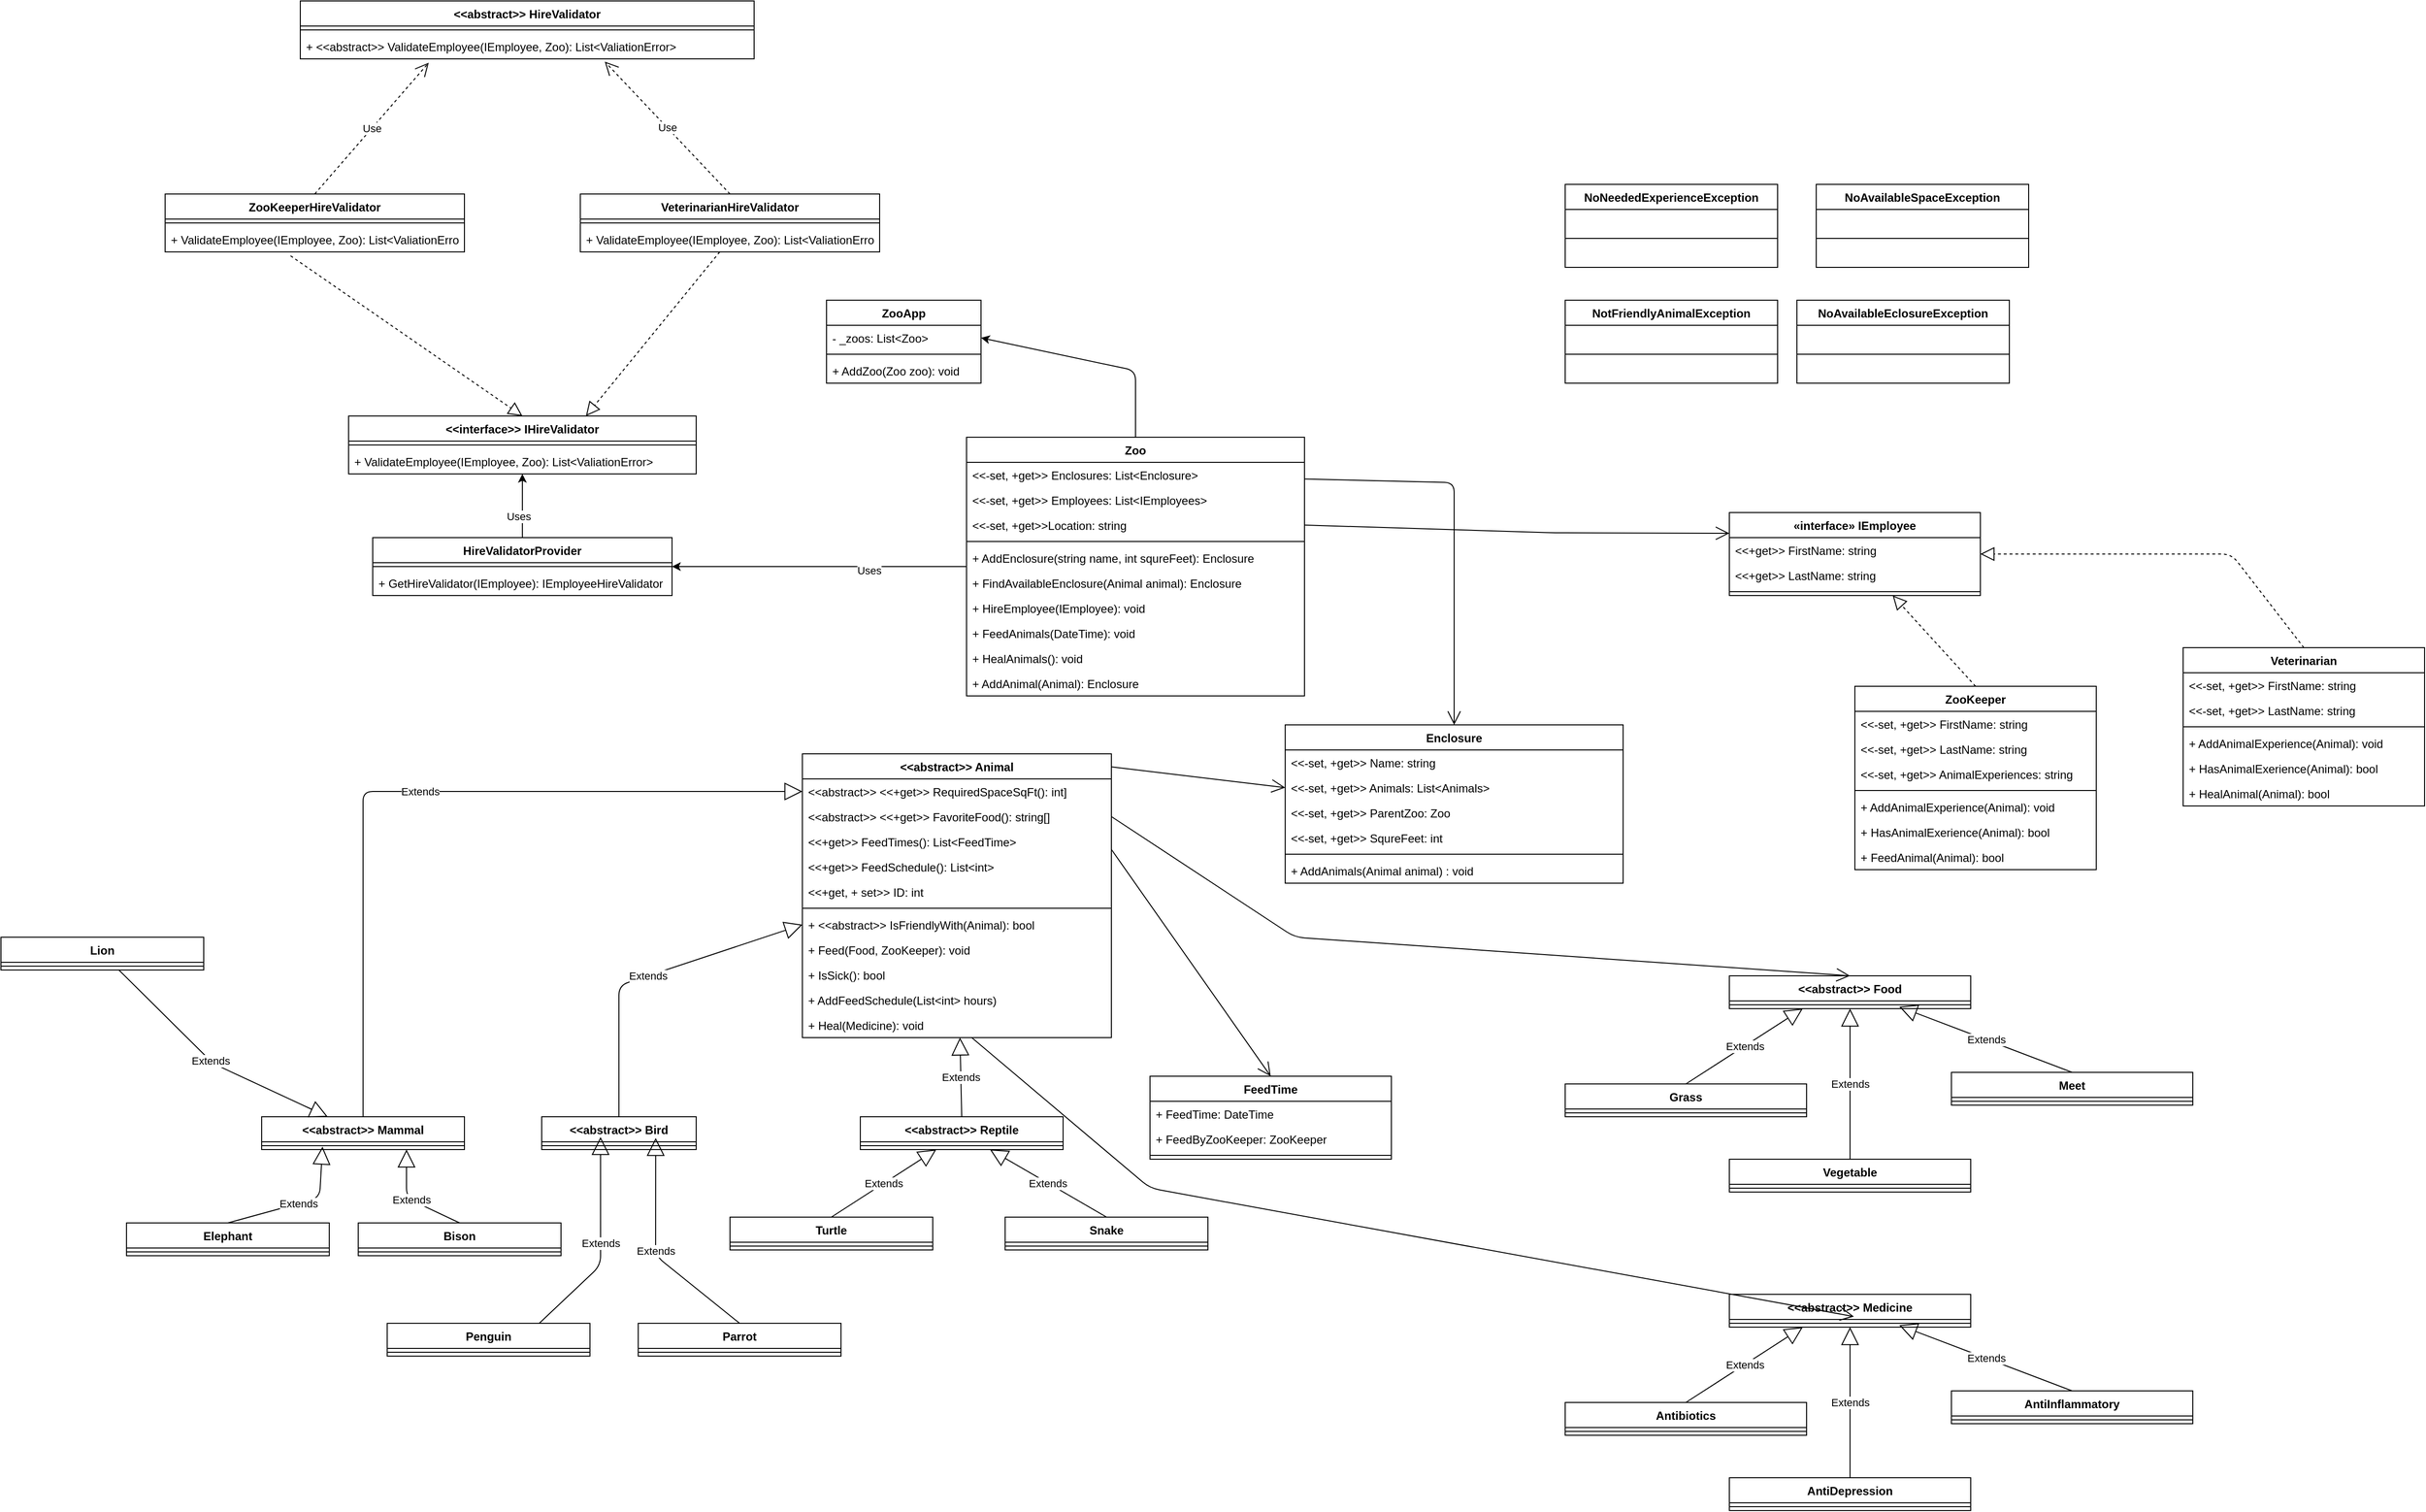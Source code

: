 <mxfile version="20.2.6" type="device"><diagram id="2iks5ba9nHYWB-dds5Bb" name="Page-1"><mxGraphModel dx="1952" dy="1714" grid="1" gridSize="10" guides="1" tooltips="1" connect="1" arrows="1" fold="1" page="1" pageScale="1" pageWidth="850" pageHeight="1100" math="0" shadow="0"><root><mxCell id="0"/><mxCell id="1" parent="0"/><mxCell id="KuXRLgFttOdv6xOlEkm7-28" style="edgeStyle=orthogonalEdgeStyle;rounded=0;orthogonalLoop=1;jettySize=auto;html=1;" parent="1" source="LWB3FQmhy0f-1E5tpVHv-1" target="Kl3lhlv03-v8a5bvzwpP-1" edge="1"><mxGeometry relative="1" as="geometry"/></mxCell><mxCell id="Kl3lhlv03-v8a5bvzwpP-5" value="Uses" style="edgeLabel;html=1;align=center;verticalAlign=middle;resizable=0;points=[];" parent="KuXRLgFttOdv6xOlEkm7-28" vertex="1" connectable="0"><mxGeometry x="-0.335" y="4" relative="1" as="geometry"><mxPoint as="offset"/></mxGeometry></mxCell><mxCell id="LWB3FQmhy0f-1E5tpVHv-1" value="Zoo" style="swimlane;fontStyle=1;align=center;verticalAlign=top;childLayout=stackLayout;horizontal=1;startSize=26;horizontalStack=0;resizeParent=1;resizeParentMax=0;resizeLast=0;collapsible=1;marginBottom=0;" parent="1" vertex="1"><mxGeometry x="570" y="252" width="350" height="268" as="geometry"/></mxCell><mxCell id="LWB3FQmhy0f-1E5tpVHv-2" value="&lt;&lt;-set, +get&gt;&gt; Enclosures: List&lt;Enclosure&gt;" style="text;strokeColor=none;fillColor=none;align=left;verticalAlign=top;spacingLeft=4;spacingRight=4;overflow=hidden;rotatable=0;points=[[0,0.5],[1,0.5]];portConstraint=eastwest;" parent="LWB3FQmhy0f-1E5tpVHv-1" vertex="1"><mxGeometry y="26" width="350" height="26" as="geometry"/></mxCell><mxCell id="5lg895d2sWfJ2j3XGG5V-32" value="&lt;&lt;-set, +get&gt;&gt; Employees: List&lt;IEmployees&gt;" style="text;strokeColor=none;fillColor=none;align=left;verticalAlign=top;spacingLeft=4;spacingRight=4;overflow=hidden;rotatable=0;points=[[0,0.5],[1,0.5]];portConstraint=eastwest;" parent="LWB3FQmhy0f-1E5tpVHv-1" vertex="1"><mxGeometry y="52" width="350" height="26" as="geometry"/></mxCell><mxCell id="5lg895d2sWfJ2j3XGG5V-12" value="&lt;&lt;-set, +get&gt;&gt;Location: string" style="text;strokeColor=none;fillColor=none;align=left;verticalAlign=top;spacingLeft=4;spacingRight=4;overflow=hidden;rotatable=0;points=[[0,0.5],[1,0.5]];portConstraint=eastwest;" parent="LWB3FQmhy0f-1E5tpVHv-1" vertex="1"><mxGeometry y="78" width="350" height="26" as="geometry"/></mxCell><mxCell id="LWB3FQmhy0f-1E5tpVHv-3" value="" style="line;strokeWidth=1;fillColor=none;align=left;verticalAlign=middle;spacingTop=-1;spacingLeft=3;spacingRight=3;rotatable=0;labelPosition=right;points=[];portConstraint=eastwest;" parent="LWB3FQmhy0f-1E5tpVHv-1" vertex="1"><mxGeometry y="104" width="350" height="8" as="geometry"/></mxCell><mxCell id="5lg895d2sWfJ2j3XGG5V-33" value="+ AddEnclosure(string name, int squreFeet): Enclosure" style="text;strokeColor=none;fillColor=none;align=left;verticalAlign=top;spacingLeft=4;spacingRight=4;overflow=hidden;rotatable=0;points=[[0,0.5],[1,0.5]];portConstraint=eastwest;" parent="LWB3FQmhy0f-1E5tpVHv-1" vertex="1"><mxGeometry y="112" width="350" height="26" as="geometry"/></mxCell><mxCell id="jl_lPzITlCrjGEIheyMD-15" value="+ FindAvailableEnclosure(Animal animal): Enclosure" style="text;strokeColor=none;fillColor=none;align=left;verticalAlign=top;spacingLeft=4;spacingRight=4;overflow=hidden;rotatable=0;points=[[0,0.5],[1,0.5]];portConstraint=eastwest;" parent="LWB3FQmhy0f-1E5tpVHv-1" vertex="1"><mxGeometry y="138" width="350" height="26" as="geometry"/></mxCell><mxCell id="5lg895d2sWfJ2j3XGG5V-13" value="+ HireEmployee(IEmployee): void" style="text;strokeColor=none;fillColor=none;align=left;verticalAlign=top;spacingLeft=4;spacingRight=4;overflow=hidden;rotatable=0;points=[[0,0.5],[1,0.5]];portConstraint=eastwest;" parent="LWB3FQmhy0f-1E5tpVHv-1" vertex="1"><mxGeometry y="164" width="350" height="26" as="geometry"/></mxCell><mxCell id="Kl3lhlv03-v8a5bvzwpP-35" value="+ FeedAnimals(DateTime): void" style="text;strokeColor=none;fillColor=none;align=left;verticalAlign=top;spacingLeft=4;spacingRight=4;overflow=hidden;rotatable=0;points=[[0,0.5],[1,0.5]];portConstraint=eastwest;" parent="LWB3FQmhy0f-1E5tpVHv-1" vertex="1"><mxGeometry y="190" width="350" height="26" as="geometry"/></mxCell><mxCell id="5lg895d2sWfJ2j3XGG5V-19" value="+ HealAnimals(): void" style="text;strokeColor=none;fillColor=none;align=left;verticalAlign=top;spacingLeft=4;spacingRight=4;overflow=hidden;rotatable=0;points=[[0,0.5],[1,0.5]];portConstraint=eastwest;" parent="LWB3FQmhy0f-1E5tpVHv-1" vertex="1"><mxGeometry y="216" width="350" height="26" as="geometry"/></mxCell><mxCell id="axv5saNoCyAQvxqAIwqC-1" value="+ AddAnimal(Animal): Enclosure" style="text;strokeColor=none;fillColor=none;align=left;verticalAlign=top;spacingLeft=4;spacingRight=4;overflow=hidden;rotatable=0;points=[[0,0.5],[1,0.5]];portConstraint=eastwest;" parent="LWB3FQmhy0f-1E5tpVHv-1" vertex="1"><mxGeometry y="242" width="350" height="26" as="geometry"/></mxCell><mxCell id="LWB3FQmhy0f-1E5tpVHv-5" value="ZooApp" style="swimlane;fontStyle=1;align=center;verticalAlign=top;childLayout=stackLayout;horizontal=1;startSize=26;horizontalStack=0;resizeParent=1;resizeParentMax=0;resizeLast=0;collapsible=1;marginBottom=0;" parent="1" vertex="1"><mxGeometry x="425" y="110" width="160" height="86" as="geometry"/></mxCell><mxCell id="LWB3FQmhy0f-1E5tpVHv-6" value="- _zoos: List&lt;Zoo&gt;" style="text;strokeColor=none;fillColor=none;align=left;verticalAlign=top;spacingLeft=4;spacingRight=4;overflow=hidden;rotatable=0;points=[[0,0.5],[1,0.5]];portConstraint=eastwest;" parent="LWB3FQmhy0f-1E5tpVHv-5" vertex="1"><mxGeometry y="26" width="160" height="26" as="geometry"/></mxCell><mxCell id="LWB3FQmhy0f-1E5tpVHv-7" value="" style="line;strokeWidth=1;fillColor=none;align=left;verticalAlign=middle;spacingTop=-1;spacingLeft=3;spacingRight=3;rotatable=0;labelPosition=right;points=[];portConstraint=eastwest;" parent="LWB3FQmhy0f-1E5tpVHv-5" vertex="1"><mxGeometry y="52" width="160" height="8" as="geometry"/></mxCell><mxCell id="LWB3FQmhy0f-1E5tpVHv-8" value="+ AddZoo(Zoo zoo): void" style="text;strokeColor=none;fillColor=none;align=left;verticalAlign=top;spacingLeft=4;spacingRight=4;overflow=hidden;rotatable=0;points=[[0,0.5],[1,0.5]];portConstraint=eastwest;" parent="LWB3FQmhy0f-1E5tpVHv-5" vertex="1"><mxGeometry y="60" width="160" height="26" as="geometry"/></mxCell><mxCell id="LWB3FQmhy0f-1E5tpVHv-12" value="&lt;&lt;abstract&gt;&gt; Animal" style="swimlane;fontStyle=1;align=center;verticalAlign=top;childLayout=stackLayout;horizontal=1;startSize=26;horizontalStack=0;resizeParent=1;resizeParentMax=0;resizeLast=0;collapsible=1;marginBottom=0;" parent="1" vertex="1"><mxGeometry x="400" y="580" width="320" height="294" as="geometry"/></mxCell><mxCell id="LWB3FQmhy0f-1E5tpVHv-13" value="&lt;&lt;abstract&gt;&gt; &lt;&lt;+get&gt;&gt; RequiredSpaceSqFt(): int]" style="text;strokeColor=none;fillColor=none;align=left;verticalAlign=top;spacingLeft=4;spacingRight=4;overflow=hidden;rotatable=0;points=[[0,0.5],[1,0.5]];portConstraint=eastwest;" parent="LWB3FQmhy0f-1E5tpVHv-12" vertex="1"><mxGeometry y="26" width="320" height="26" as="geometry"/></mxCell><mxCell id="LWB3FQmhy0f-1E5tpVHv-40" value="&lt;&lt;abstract&gt;&gt; &lt;&lt;+get&gt;&gt; FavoriteFood(): string[]" style="text;strokeColor=none;fillColor=none;align=left;verticalAlign=top;spacingLeft=4;spacingRight=4;overflow=hidden;rotatable=0;points=[[0,0.5],[1,0.5]];portConstraint=eastwest;" parent="LWB3FQmhy0f-1E5tpVHv-12" vertex="1"><mxGeometry y="52" width="320" height="26" as="geometry"/></mxCell><mxCell id="5lg895d2sWfJ2j3XGG5V-21" value="&lt;&lt;+get&gt;&gt; FeedTimes(): List&lt;FeedTime&gt;" style="text;strokeColor=none;fillColor=none;align=left;verticalAlign=top;spacingLeft=4;spacingRight=4;overflow=hidden;rotatable=0;points=[[0,0.5],[1,0.5]];portConstraint=eastwest;" parent="LWB3FQmhy0f-1E5tpVHv-12" vertex="1"><mxGeometry y="78" width="320" height="26" as="geometry"/></mxCell><mxCell id="5lg895d2sWfJ2j3XGG5V-27" value="&lt;&lt;+get&gt;&gt; FeedSchedule(): List&lt;int&gt;" style="text;strokeColor=none;fillColor=none;align=left;verticalAlign=top;spacingLeft=4;spacingRight=4;overflow=hidden;rotatable=0;points=[[0,0.5],[1,0.5]];portConstraint=eastwest;" parent="LWB3FQmhy0f-1E5tpVHv-12" vertex="1"><mxGeometry y="104" width="320" height="26" as="geometry"/></mxCell><mxCell id="Kl3lhlv03-v8a5bvzwpP-34" value="&lt;&lt;+get, + set&gt;&gt; ID: int" style="text;strokeColor=none;fillColor=none;align=left;verticalAlign=top;spacingLeft=4;spacingRight=4;overflow=hidden;rotatable=0;points=[[0,0.5],[1,0.5]];portConstraint=eastwest;" parent="LWB3FQmhy0f-1E5tpVHv-12" vertex="1"><mxGeometry y="130" width="320" height="26" as="geometry"/></mxCell><mxCell id="LWB3FQmhy0f-1E5tpVHv-14" value="" style="line;strokeWidth=1;fillColor=none;align=left;verticalAlign=middle;spacingTop=-1;spacingLeft=3;spacingRight=3;rotatable=0;labelPosition=right;points=[];portConstraint=eastwest;" parent="LWB3FQmhy0f-1E5tpVHv-12" vertex="1"><mxGeometry y="156" width="320" height="8" as="geometry"/></mxCell><mxCell id="LWB3FQmhy0f-1E5tpVHv-25" value="+ &lt;&lt;abstract&gt;&gt; IsFriendlyWith(Animal): bool" style="text;strokeColor=none;fillColor=none;align=left;verticalAlign=top;spacingLeft=4;spacingRight=4;overflow=hidden;rotatable=0;points=[[0,0.5],[1,0.5]];portConstraint=eastwest;" parent="LWB3FQmhy0f-1E5tpVHv-12" vertex="1"><mxGeometry y="164" width="320" height="26" as="geometry"/></mxCell><mxCell id="LWB3FQmhy0f-1E5tpVHv-15" value="+ Feed(Food, ZooKeeper): void" style="text;strokeColor=none;fillColor=none;align=left;verticalAlign=top;spacingLeft=4;spacingRight=4;overflow=hidden;rotatable=0;points=[[0,0.5],[1,0.5]];portConstraint=eastwest;" parent="LWB3FQmhy0f-1E5tpVHv-12" vertex="1"><mxGeometry y="190" width="320" height="26" as="geometry"/></mxCell><mxCell id="Kl3lhlv03-v8a5bvzwpP-45" value="+ IsSick(): bool" style="text;strokeColor=none;fillColor=none;align=left;verticalAlign=top;spacingLeft=4;spacingRight=4;overflow=hidden;rotatable=0;points=[[0,0.5],[1,0.5]];portConstraint=eastwest;" parent="LWB3FQmhy0f-1E5tpVHv-12" vertex="1"><mxGeometry y="216" width="320" height="26" as="geometry"/></mxCell><mxCell id="5lg895d2sWfJ2j3XGG5V-28" value="+ AddFeedSchedule(List&lt;int&gt; hours)" style="text;strokeColor=none;fillColor=none;align=left;verticalAlign=top;spacingLeft=4;spacingRight=4;overflow=hidden;rotatable=0;points=[[0,0.5],[1,0.5]];portConstraint=eastwest;" parent="LWB3FQmhy0f-1E5tpVHv-12" vertex="1"><mxGeometry y="242" width="320" height="26" as="geometry"/></mxCell><mxCell id="Kl3lhlv03-v8a5bvzwpP-21" value="+ Heal(Medicine): void" style="text;strokeColor=none;fillColor=none;align=left;verticalAlign=top;spacingLeft=4;spacingRight=4;overflow=hidden;rotatable=0;points=[[0,0.5],[1,0.5]];portConstraint=eastwest;" parent="LWB3FQmhy0f-1E5tpVHv-12" vertex="1"><mxGeometry y="268" width="320" height="26" as="geometry"/></mxCell><mxCell id="LWB3FQmhy0f-1E5tpVHv-16" value="&lt;&lt;abstract&gt;&gt; Bird" style="swimlane;fontStyle=1;align=center;verticalAlign=top;childLayout=stackLayout;horizontal=1;startSize=26;horizontalStack=0;resizeParent=1;resizeParentMax=0;resizeLast=0;collapsible=1;marginBottom=0;" parent="1" vertex="1"><mxGeometry x="130" y="956" width="160" height="34" as="geometry"/></mxCell><mxCell id="LWB3FQmhy0f-1E5tpVHv-18" value="" style="line;strokeWidth=1;fillColor=none;align=left;verticalAlign=middle;spacingTop=-1;spacingLeft=3;spacingRight=3;rotatable=0;labelPosition=right;points=[];portConstraint=eastwest;" parent="LWB3FQmhy0f-1E5tpVHv-16" vertex="1"><mxGeometry y="26" width="160" height="8" as="geometry"/></mxCell><mxCell id="LWB3FQmhy0f-1E5tpVHv-20" value="Extends" style="endArrow=block;endSize=16;endFill=0;html=1;entryX=0;entryY=0.5;entryDx=0;entryDy=0;exitX=0.5;exitY=0;exitDx=0;exitDy=0;" parent="1" source="LWB3FQmhy0f-1E5tpVHv-16" target="LWB3FQmhy0f-1E5tpVHv-25" edge="1"><mxGeometry width="160" relative="1" as="geometry"><mxPoint x="80" y="629" as="sourcePoint"/><mxPoint x="190" y="530" as="targetPoint"/><Array as="points"><mxPoint x="210" y="820"/></Array></mxGeometry></mxCell><mxCell id="LWB3FQmhy0f-1E5tpVHv-21" value="&lt;&lt;abstract&gt;&gt; Reptile" style="swimlane;fontStyle=1;align=center;verticalAlign=top;childLayout=stackLayout;horizontal=1;startSize=26;horizontalStack=0;resizeParent=1;resizeParentMax=0;resizeLast=0;collapsible=1;marginBottom=0;" parent="1" vertex="1"><mxGeometry x="460" y="956" width="210" height="34" as="geometry"/></mxCell><mxCell id="LWB3FQmhy0f-1E5tpVHv-23" value="" style="line;strokeWidth=1;fillColor=none;align=left;verticalAlign=middle;spacingTop=-1;spacingLeft=3;spacingRight=3;rotatable=0;labelPosition=right;points=[];portConstraint=eastwest;" parent="LWB3FQmhy0f-1E5tpVHv-21" vertex="1"><mxGeometry y="26" width="210" height="8" as="geometry"/></mxCell><mxCell id="LWB3FQmhy0f-1E5tpVHv-26" value="Extends" style="endArrow=block;endSize=16;endFill=0;html=1;exitX=0.5;exitY=0;exitDx=0;exitDy=0;" parent="1" source="LWB3FQmhy0f-1E5tpVHv-21" target="LWB3FQmhy0f-1E5tpVHv-12" edge="1"><mxGeometry width="160" relative="1" as="geometry"><mxPoint x="90" y="639" as="sourcePoint"/><mxPoint x="200" y="439" as="targetPoint"/><Array as="points"/></mxGeometry></mxCell><mxCell id="LWB3FQmhy0f-1E5tpVHv-27" value="&lt;&lt;abstract&gt;&gt; Mammal" style="swimlane;fontStyle=1;align=center;verticalAlign=top;childLayout=stackLayout;horizontal=1;startSize=26;horizontalStack=0;resizeParent=1;resizeParentMax=0;resizeLast=0;collapsible=1;marginBottom=0;" parent="1" vertex="1"><mxGeometry x="-160" y="956" width="210" height="34" as="geometry"/></mxCell><mxCell id="LWB3FQmhy0f-1E5tpVHv-29" value="" style="line;strokeWidth=1;fillColor=none;align=left;verticalAlign=middle;spacingTop=-1;spacingLeft=3;spacingRight=3;rotatable=0;labelPosition=right;points=[];portConstraint=eastwest;" parent="LWB3FQmhy0f-1E5tpVHv-27" vertex="1"><mxGeometry y="26" width="210" height="8" as="geometry"/></mxCell><mxCell id="LWB3FQmhy0f-1E5tpVHv-34" value="&lt;&lt;abstract&gt;&gt; Food" style="swimlane;fontStyle=1;align=center;verticalAlign=top;childLayout=stackLayout;horizontal=1;startSize=26;horizontalStack=0;resizeParent=1;resizeParentMax=0;resizeLast=0;collapsible=1;marginBottom=0;" parent="1" vertex="1"><mxGeometry x="1360" y="810" width="250" height="34" as="geometry"/></mxCell><mxCell id="LWB3FQmhy0f-1E5tpVHv-36" value="" style="line;strokeWidth=1;fillColor=none;align=left;verticalAlign=middle;spacingTop=-1;spacingLeft=3;spacingRight=3;rotatable=0;labelPosition=right;points=[];portConstraint=eastwest;" parent="LWB3FQmhy0f-1E5tpVHv-34" vertex="1"><mxGeometry y="26" width="250" height="8" as="geometry"/></mxCell><mxCell id="jl_lPzITlCrjGEIheyMD-1" value="Enclosure" style="swimlane;fontStyle=1;align=center;verticalAlign=top;childLayout=stackLayout;horizontal=1;startSize=26;horizontalStack=0;resizeParent=1;resizeParentMax=0;resizeLast=0;collapsible=1;marginBottom=0;" parent="1" vertex="1"><mxGeometry x="900" y="550" width="350" height="164" as="geometry"/></mxCell><mxCell id="Kl3lhlv03-v8a5bvzwpP-44" value="&lt;&lt;-set, +get&gt;&gt; Name: string" style="text;strokeColor=none;fillColor=none;align=left;verticalAlign=top;spacingLeft=4;spacingRight=4;overflow=hidden;rotatable=0;points=[[0,0.5],[1,0.5]];portConstraint=eastwest;" parent="jl_lPzITlCrjGEIheyMD-1" vertex="1"><mxGeometry y="26" width="350" height="26" as="geometry"/></mxCell><mxCell id="jl_lPzITlCrjGEIheyMD-2" value="&lt;&lt;-set, +get&gt;&gt; Animals: List&lt;Animals&gt;" style="text;strokeColor=none;fillColor=none;align=left;verticalAlign=top;spacingLeft=4;spacingRight=4;overflow=hidden;rotatable=0;points=[[0,0.5],[1,0.5]];portConstraint=eastwest;" parent="jl_lPzITlCrjGEIheyMD-1" vertex="1"><mxGeometry y="52" width="350" height="26" as="geometry"/></mxCell><mxCell id="jl_lPzITlCrjGEIheyMD-20" value="&lt;&lt;-set, +get&gt;&gt; ParentZoo: Zoo" style="text;strokeColor=none;fillColor=none;align=left;verticalAlign=top;spacingLeft=4;spacingRight=4;overflow=hidden;rotatable=0;points=[[0,0.5],[1,0.5]];portConstraint=eastwest;" parent="jl_lPzITlCrjGEIheyMD-1" vertex="1"><mxGeometry y="78" width="350" height="26" as="geometry"/></mxCell><mxCell id="KuXRLgFttOdv6xOlEkm7-29" value="&lt;&lt;-set, +get&gt;&gt; SqureFeet: int" style="text;strokeColor=none;fillColor=none;align=left;verticalAlign=top;spacingLeft=4;spacingRight=4;overflow=hidden;rotatable=0;points=[[0,0.5],[1,0.5]];portConstraint=eastwest;" parent="jl_lPzITlCrjGEIheyMD-1" vertex="1"><mxGeometry y="104" width="350" height="26" as="geometry"/></mxCell><mxCell id="jl_lPzITlCrjGEIheyMD-3" value="" style="line;strokeWidth=1;fillColor=none;align=left;verticalAlign=middle;spacingTop=-1;spacingLeft=3;spacingRight=3;rotatable=0;labelPosition=right;points=[];portConstraint=eastwest;" parent="jl_lPzITlCrjGEIheyMD-1" vertex="1"><mxGeometry y="130" width="350" height="8" as="geometry"/></mxCell><mxCell id="jl_lPzITlCrjGEIheyMD-4" value="+ AddAnimals(Animal animal) : void" style="text;strokeColor=none;fillColor=none;align=left;verticalAlign=top;spacingLeft=4;spacingRight=4;overflow=hidden;rotatable=0;points=[[0,0.5],[1,0.5]];portConstraint=eastwest;" parent="jl_lPzITlCrjGEIheyMD-1" vertex="1"><mxGeometry y="138" width="350" height="26" as="geometry"/></mxCell><mxCell id="jl_lPzITlCrjGEIheyMD-6" value="NotFriendlyAnimalException" style="swimlane;fontStyle=1;align=center;verticalAlign=top;childLayout=stackLayout;horizontal=1;startSize=26;horizontalStack=0;resizeParent=1;resizeParentMax=0;resizeLast=0;collapsible=1;marginBottom=0;" parent="1" vertex="1"><mxGeometry x="1190" y="110" width="220" height="86" as="geometry"/></mxCell><mxCell id="jl_lPzITlCrjGEIheyMD-7" value=" " style="text;strokeColor=none;fillColor=none;align=left;verticalAlign=top;spacingLeft=4;spacingRight=4;overflow=hidden;rotatable=0;points=[[0,0.5],[1,0.5]];portConstraint=eastwest;" parent="jl_lPzITlCrjGEIheyMD-6" vertex="1"><mxGeometry y="26" width="220" height="26" as="geometry"/></mxCell><mxCell id="jl_lPzITlCrjGEIheyMD-8" value="" style="line;strokeWidth=1;fillColor=none;align=left;verticalAlign=middle;spacingTop=-1;spacingLeft=3;spacingRight=3;rotatable=0;labelPosition=right;points=[];portConstraint=eastwest;" parent="jl_lPzITlCrjGEIheyMD-6" vertex="1"><mxGeometry y="52" width="220" height="8" as="geometry"/></mxCell><mxCell id="jl_lPzITlCrjGEIheyMD-9" value=" " style="text;strokeColor=none;fillColor=none;align=left;verticalAlign=top;spacingLeft=4;spacingRight=4;overflow=hidden;rotatable=0;points=[[0,0.5],[1,0.5]];portConstraint=eastwest;" parent="jl_lPzITlCrjGEIheyMD-6" vertex="1"><mxGeometry y="60" width="220" height="26" as="geometry"/></mxCell><mxCell id="jl_lPzITlCrjGEIheyMD-21" value="" style="endArrow=open;endFill=1;endSize=12;html=1;entryX=0.5;entryY=0;entryDx=0;entryDy=0;" parent="1" source="LWB3FQmhy0f-1E5tpVHv-2" target="jl_lPzITlCrjGEIheyMD-1" edge="1"><mxGeometry width="160" relative="1" as="geometry"><mxPoint x="930" y="259" as="sourcePoint"/><mxPoint x="1090" y="250" as="targetPoint"/><Array as="points"><mxPoint x="1075" y="299"/></Array></mxGeometry></mxCell><mxCell id="jl_lPzITlCrjGEIheyMD-29" value="NoAvailableEclosureException" style="swimlane;fontStyle=1;align=center;verticalAlign=top;childLayout=stackLayout;horizontal=1;startSize=26;horizontalStack=0;resizeParent=1;resizeParentMax=0;resizeLast=0;collapsible=1;marginBottom=0;" parent="1" vertex="1"><mxGeometry x="1430" y="110" width="220" height="86" as="geometry"/></mxCell><mxCell id="jl_lPzITlCrjGEIheyMD-30" value=" " style="text;strokeColor=none;fillColor=none;align=left;verticalAlign=top;spacingLeft=4;spacingRight=4;overflow=hidden;rotatable=0;points=[[0,0.5],[1,0.5]];portConstraint=eastwest;" parent="jl_lPzITlCrjGEIheyMD-29" vertex="1"><mxGeometry y="26" width="220" height="26" as="geometry"/></mxCell><mxCell id="jl_lPzITlCrjGEIheyMD-31" value="" style="line;strokeWidth=1;fillColor=none;align=left;verticalAlign=middle;spacingTop=-1;spacingLeft=3;spacingRight=3;rotatable=0;labelPosition=right;points=[];portConstraint=eastwest;" parent="jl_lPzITlCrjGEIheyMD-29" vertex="1"><mxGeometry y="52" width="220" height="8" as="geometry"/></mxCell><mxCell id="jl_lPzITlCrjGEIheyMD-32" value=" " style="text;strokeColor=none;fillColor=none;align=left;verticalAlign=top;spacingLeft=4;spacingRight=4;overflow=hidden;rotatable=0;points=[[0,0.5],[1,0.5]];portConstraint=eastwest;" parent="jl_lPzITlCrjGEIheyMD-29" vertex="1"><mxGeometry y="60" width="220" height="26" as="geometry"/></mxCell><mxCell id="jl_lPzITlCrjGEIheyMD-33" value="NoAvailableSpaceException" style="swimlane;fontStyle=1;align=center;verticalAlign=top;childLayout=stackLayout;horizontal=1;startSize=26;horizontalStack=0;resizeParent=1;resizeParentMax=0;resizeLast=0;collapsible=1;marginBottom=0;" parent="1" vertex="1"><mxGeometry x="1450" y="-10" width="220" height="86" as="geometry"/></mxCell><mxCell id="jl_lPzITlCrjGEIheyMD-34" value=" " style="text;strokeColor=none;fillColor=none;align=left;verticalAlign=top;spacingLeft=4;spacingRight=4;overflow=hidden;rotatable=0;points=[[0,0.5],[1,0.5]];portConstraint=eastwest;" parent="jl_lPzITlCrjGEIheyMD-33" vertex="1"><mxGeometry y="26" width="220" height="26" as="geometry"/></mxCell><mxCell id="jl_lPzITlCrjGEIheyMD-35" value="" style="line;strokeWidth=1;fillColor=none;align=left;verticalAlign=middle;spacingTop=-1;spacingLeft=3;spacingRight=3;rotatable=0;labelPosition=right;points=[];portConstraint=eastwest;" parent="jl_lPzITlCrjGEIheyMD-33" vertex="1"><mxGeometry y="52" width="220" height="8" as="geometry"/></mxCell><mxCell id="jl_lPzITlCrjGEIheyMD-36" value=" " style="text;strokeColor=none;fillColor=none;align=left;verticalAlign=top;spacingLeft=4;spacingRight=4;overflow=hidden;rotatable=0;points=[[0,0.5],[1,0.5]];portConstraint=eastwest;" parent="jl_lPzITlCrjGEIheyMD-33" vertex="1"><mxGeometry y="60" width="220" height="26" as="geometry"/></mxCell><mxCell id="5lg895d2sWfJ2j3XGG5V-2" value="ZooKeeper" style="swimlane;fontStyle=1;align=center;verticalAlign=top;childLayout=stackLayout;horizontal=1;startSize=26;horizontalStack=0;resizeParent=1;resizeParentMax=0;resizeLast=0;collapsible=1;marginBottom=0;" parent="1" vertex="1"><mxGeometry x="1490" y="510" width="250" height="190" as="geometry"/></mxCell><mxCell id="5lg895d2sWfJ2j3XGG5V-3" value="&lt;&lt;-set, +get&gt;&gt; FirstName: string" style="text;strokeColor=none;fillColor=none;align=left;verticalAlign=top;spacingLeft=4;spacingRight=4;overflow=hidden;rotatable=0;points=[[0,0.5],[1,0.5]];portConstraint=eastwest;" parent="5lg895d2sWfJ2j3XGG5V-2" vertex="1"><mxGeometry y="26" width="250" height="26" as="geometry"/></mxCell><mxCell id="5lg895d2sWfJ2j3XGG5V-8" value="&lt;&lt;-set, +get&gt;&gt; LastName: string" style="text;strokeColor=none;fillColor=none;align=left;verticalAlign=top;spacingLeft=4;spacingRight=4;overflow=hidden;rotatable=0;points=[[0,0.5],[1,0.5]];portConstraint=eastwest;" parent="5lg895d2sWfJ2j3XGG5V-2" vertex="1"><mxGeometry y="52" width="250" height="26" as="geometry"/></mxCell><mxCell id="5lg895d2sWfJ2j3XGG5V-6" value="&lt;&lt;-set, +get&gt;&gt; AnimalExperiences: string" style="text;strokeColor=none;fillColor=none;align=left;verticalAlign=top;spacingLeft=4;spacingRight=4;overflow=hidden;rotatable=0;points=[[0,0.5],[1,0.5]];portConstraint=eastwest;" parent="5lg895d2sWfJ2j3XGG5V-2" vertex="1"><mxGeometry y="78" width="250" height="26" as="geometry"/></mxCell><mxCell id="5lg895d2sWfJ2j3XGG5V-4" value="" style="line;strokeWidth=1;fillColor=none;align=left;verticalAlign=middle;spacingTop=-1;spacingLeft=3;spacingRight=3;rotatable=0;labelPosition=right;points=[];portConstraint=eastwest;" parent="5lg895d2sWfJ2j3XGG5V-2" vertex="1"><mxGeometry y="104" width="250" height="8" as="geometry"/></mxCell><mxCell id="5lg895d2sWfJ2j3XGG5V-5" value="+ AddAnimalExperience(Animal): void" style="text;strokeColor=none;fillColor=none;align=left;verticalAlign=top;spacingLeft=4;spacingRight=4;overflow=hidden;rotatable=0;points=[[0,0.5],[1,0.5]];portConstraint=eastwest;" parent="5lg895d2sWfJ2j3XGG5V-2" vertex="1"><mxGeometry y="112" width="250" height="26" as="geometry"/></mxCell><mxCell id="5lg895d2sWfJ2j3XGG5V-10" value="+ HasAnimalExerience(Animal): bool" style="text;strokeColor=none;fillColor=none;align=left;verticalAlign=top;spacingLeft=4;spacingRight=4;overflow=hidden;rotatable=0;points=[[0,0.5],[1,0.5]];portConstraint=eastwest;" parent="5lg895d2sWfJ2j3XGG5V-2" vertex="1"><mxGeometry y="138" width="250" height="26" as="geometry"/></mxCell><mxCell id="KuXRLgFttOdv6xOlEkm7-20" value="+ FeedAnimal(Animal): bool" style="text;strokeColor=none;fillColor=none;align=left;verticalAlign=top;spacingLeft=4;spacingRight=4;overflow=hidden;rotatable=0;points=[[0,0.5],[1,0.5]];portConstraint=eastwest;" parent="5lg895d2sWfJ2j3XGG5V-2" vertex="1"><mxGeometry y="164" width="250" height="26" as="geometry"/></mxCell><mxCell id="5lg895d2sWfJ2j3XGG5V-11" value="" style="endArrow=open;endFill=1;endSize=12;html=1;exitX=1;exitY=0.5;exitDx=0;exitDy=0;entryX=0;entryY=0.25;entryDx=0;entryDy=0;" parent="1" source="5lg895d2sWfJ2j3XGG5V-12" target="KuXRLgFttOdv6xOlEkm7-2" edge="1"><mxGeometry width="160" relative="1" as="geometry"><mxPoint x="940" y="269" as="sourcePoint"/><mxPoint x="1075" y="480" as="targetPoint"/><Array as="points"><mxPoint x="1180" y="351"/></Array></mxGeometry></mxCell><mxCell id="5lg895d2sWfJ2j3XGG5V-14" value="NoNeededExperienceException" style="swimlane;fontStyle=1;align=center;verticalAlign=top;childLayout=stackLayout;horizontal=1;startSize=26;horizontalStack=0;resizeParent=1;resizeParentMax=0;resizeLast=0;collapsible=1;marginBottom=0;" parent="1" vertex="1"><mxGeometry x="1190" y="-10" width="220" height="86" as="geometry"/></mxCell><mxCell id="5lg895d2sWfJ2j3XGG5V-15" value=" " style="text;strokeColor=none;fillColor=none;align=left;verticalAlign=top;spacingLeft=4;spacingRight=4;overflow=hidden;rotatable=0;points=[[0,0.5],[1,0.5]];portConstraint=eastwest;" parent="5lg895d2sWfJ2j3XGG5V-14" vertex="1"><mxGeometry y="26" width="220" height="26" as="geometry"/></mxCell><mxCell id="5lg895d2sWfJ2j3XGG5V-16" value="" style="line;strokeWidth=1;fillColor=none;align=left;verticalAlign=middle;spacingTop=-1;spacingLeft=3;spacingRight=3;rotatable=0;labelPosition=right;points=[];portConstraint=eastwest;" parent="5lg895d2sWfJ2j3XGG5V-14" vertex="1"><mxGeometry y="52" width="220" height="8" as="geometry"/></mxCell><mxCell id="5lg895d2sWfJ2j3XGG5V-17" value=" " style="text;strokeColor=none;fillColor=none;align=left;verticalAlign=top;spacingLeft=4;spacingRight=4;overflow=hidden;rotatable=0;points=[[0,0.5],[1,0.5]];portConstraint=eastwest;" parent="5lg895d2sWfJ2j3XGG5V-14" vertex="1"><mxGeometry y="60" width="220" height="26" as="geometry"/></mxCell><mxCell id="5lg895d2sWfJ2j3XGG5V-22" value="FeedTime" style="swimlane;fontStyle=1;align=center;verticalAlign=top;childLayout=stackLayout;horizontal=1;startSize=26;horizontalStack=0;resizeParent=1;resizeParentMax=0;resizeLast=0;collapsible=1;marginBottom=0;" parent="1" vertex="1"><mxGeometry x="760" y="914" width="250" height="86" as="geometry"/></mxCell><mxCell id="5lg895d2sWfJ2j3XGG5V-23" value="+ FeedTime: DateTime" style="text;strokeColor=none;fillColor=none;align=left;verticalAlign=top;spacingLeft=4;spacingRight=4;overflow=hidden;rotatable=0;points=[[0,0.5],[1,0.5]];portConstraint=eastwest;" parent="5lg895d2sWfJ2j3XGG5V-22" vertex="1"><mxGeometry y="26" width="250" height="26" as="geometry"/></mxCell><mxCell id="5lg895d2sWfJ2j3XGG5V-26" value="+ FeedByZooKeeper: ZooKeeper" style="text;strokeColor=none;fillColor=none;align=left;verticalAlign=top;spacingLeft=4;spacingRight=4;overflow=hidden;rotatable=0;points=[[0,0.5],[1,0.5]];portConstraint=eastwest;" parent="5lg895d2sWfJ2j3XGG5V-22" vertex="1"><mxGeometry y="52" width="250" height="26" as="geometry"/></mxCell><mxCell id="5lg895d2sWfJ2j3XGG5V-24" value="" style="line;strokeWidth=1;fillColor=none;align=left;verticalAlign=middle;spacingTop=-1;spacingLeft=3;spacingRight=3;rotatable=0;labelPosition=right;points=[];portConstraint=eastwest;" parent="5lg895d2sWfJ2j3XGG5V-22" vertex="1"><mxGeometry y="78" width="250" height="8" as="geometry"/></mxCell><mxCell id="5lg895d2sWfJ2j3XGG5V-29" value="" style="endArrow=open;endFill=1;endSize=12;html=1;exitX=1;exitY=0.046;exitDx=0;exitDy=0;entryX=0;entryY=0.5;entryDx=0;entryDy=0;exitPerimeter=0;" parent="1" source="LWB3FQmhy0f-1E5tpVHv-12" target="jl_lPzITlCrjGEIheyMD-2" edge="1"><mxGeometry width="160" relative="1" as="geometry"><mxPoint x="930" y="309" as="sourcePoint"/><mxPoint x="690" y="540" as="targetPoint"/></mxGeometry></mxCell><mxCell id="5lg895d2sWfJ2j3XGG5V-30" value="" style="endArrow=classic;html=1;entryX=1;entryY=0.5;entryDx=0;entryDy=0;exitX=0.5;exitY=0;exitDx=0;exitDy=0;" parent="1" source="LWB3FQmhy0f-1E5tpVHv-1" target="LWB3FQmhy0f-1E5tpVHv-6" edge="1"><mxGeometry width="50" height="50" relative="1" as="geometry"><mxPoint x="470" y="460" as="sourcePoint"/><mxPoint x="520" y="410" as="targetPoint"/><Array as="points"><mxPoint x="745" y="183"/></Array></mxGeometry></mxCell><mxCell id="5lg895d2sWfJ2j3XGG5V-34" value="Extends" style="endArrow=block;endSize=16;endFill=0;html=1;entryX=0;entryY=0.5;entryDx=0;entryDy=0;exitX=0.5;exitY=0;exitDx=0;exitDy=0;" parent="1" source="LWB3FQmhy0f-1E5tpVHv-27" target="LWB3FQmhy0f-1E5tpVHv-13" edge="1"><mxGeometry width="160" relative="1" as="geometry"><mxPoint x="-55" y="956" as="sourcePoint"/><mxPoint x="400" y="643" as="targetPoint"/><Array as="points"><mxPoint x="-55" y="619"/></Array></mxGeometry></mxCell><mxCell id="5lg895d2sWfJ2j3XGG5V-35" value="" style="endArrow=open;endFill=1;endSize=12;html=1;exitX=1;exitY=0.808;exitDx=0;exitDy=0;entryX=0.5;entryY=0;entryDx=0;entryDy=0;exitPerimeter=0;" parent="1" source="5lg895d2sWfJ2j3XGG5V-21" target="5lg895d2sWfJ2j3XGG5V-22" edge="1"><mxGeometry width="160" relative="1" as="geometry"><mxPoint x="730" y="687.996" as="sourcePoint"/><mxPoint x="900" y="640" as="targetPoint"/></mxGeometry></mxCell><mxCell id="5lg895d2sWfJ2j3XGG5V-42" value="Grass" style="swimlane;fontStyle=1;align=center;verticalAlign=top;childLayout=stackLayout;horizontal=1;startSize=26;horizontalStack=0;resizeParent=1;resizeParentMax=0;resizeLast=0;collapsible=1;marginBottom=0;" parent="1" vertex="1"><mxGeometry x="1190" y="922" width="250" height="34" as="geometry"/></mxCell><mxCell id="5lg895d2sWfJ2j3XGG5V-43" value="" style="line;strokeWidth=1;fillColor=none;align=left;verticalAlign=middle;spacingTop=-1;spacingLeft=3;spacingRight=3;rotatable=0;labelPosition=right;points=[];portConstraint=eastwest;" parent="5lg895d2sWfJ2j3XGG5V-42" vertex="1"><mxGeometry y="26" width="250" height="8" as="geometry"/></mxCell><mxCell id="5lg895d2sWfJ2j3XGG5V-44" value="Meet" style="swimlane;fontStyle=1;align=center;verticalAlign=top;childLayout=stackLayout;horizontal=1;startSize=26;horizontalStack=0;resizeParent=1;resizeParentMax=0;resizeLast=0;collapsible=1;marginBottom=0;" parent="1" vertex="1"><mxGeometry x="1590" y="910" width="250" height="34" as="geometry"/></mxCell><mxCell id="5lg895d2sWfJ2j3XGG5V-45" value="" style="line;strokeWidth=1;fillColor=none;align=left;verticalAlign=middle;spacingTop=-1;spacingLeft=3;spacingRight=3;rotatable=0;labelPosition=right;points=[];portConstraint=eastwest;" parent="5lg895d2sWfJ2j3XGG5V-44" vertex="1"><mxGeometry y="26" width="250" height="8" as="geometry"/></mxCell><mxCell id="5lg895d2sWfJ2j3XGG5V-46" value="" style="endArrow=open;endFill=1;endSize=12;html=1;entryX=0.5;entryY=0;entryDx=0;entryDy=0;exitX=1;exitY=0.5;exitDx=0;exitDy=0;" parent="1" source="LWB3FQmhy0f-1E5tpVHv-40" target="LWB3FQmhy0f-1E5tpVHv-34" edge="1"><mxGeometry width="160" relative="1" as="geometry"><mxPoint x="730" y="713.008" as="sourcePoint"/><mxPoint x="1015" y="910" as="targetPoint"/><Array as="points"><mxPoint x="910" y="770"/></Array></mxGeometry></mxCell><mxCell id="5lg895d2sWfJ2j3XGG5V-50" value="Extends" style="endArrow=block;endSize=16;endFill=0;html=1;exitX=0.5;exitY=0;exitDx=0;exitDy=0;entryX=0.704;entryY=0.75;entryDx=0;entryDy=0;entryPerimeter=0;" parent="1" source="5lg895d2sWfJ2j3XGG5V-44" target="LWB3FQmhy0f-1E5tpVHv-36" edge="1"><mxGeometry width="160" relative="1" as="geometry"><mxPoint x="1492.79" y="966" as="sourcePoint"/><mxPoint x="1490.003" y="830" as="targetPoint"/><Array as="points"/></mxGeometry></mxCell><mxCell id="5lg895d2sWfJ2j3XGG5V-51" value="Extends" style="endArrow=block;endSize=16;endFill=0;html=1;exitX=0.5;exitY=0;exitDx=0;exitDy=0;entryX=0.304;entryY=1;entryDx=0;entryDy=0;entryPerimeter=0;" parent="1" source="5lg895d2sWfJ2j3XGG5V-42" target="LWB3FQmhy0f-1E5tpVHv-36" edge="1"><mxGeometry width="160" relative="1" as="geometry"><mxPoint x="1645" y="932" as="sourcePoint"/><mxPoint x="1495" y="854" as="targetPoint"/><Array as="points"/></mxGeometry></mxCell><mxCell id="5lg895d2sWfJ2j3XGG5V-52" value="Vegetable" style="swimlane;fontStyle=1;align=center;verticalAlign=top;childLayout=stackLayout;horizontal=1;startSize=26;horizontalStack=0;resizeParent=1;resizeParentMax=0;resizeLast=0;collapsible=1;marginBottom=0;" parent="1" vertex="1"><mxGeometry x="1360" y="1000" width="250" height="34" as="geometry"/></mxCell><mxCell id="5lg895d2sWfJ2j3XGG5V-53" value="" style="line;strokeWidth=1;fillColor=none;align=left;verticalAlign=middle;spacingTop=-1;spacingLeft=3;spacingRight=3;rotatable=0;labelPosition=right;points=[];portConstraint=eastwest;" parent="5lg895d2sWfJ2j3XGG5V-52" vertex="1"><mxGeometry y="26" width="250" height="8" as="geometry"/></mxCell><mxCell id="5lg895d2sWfJ2j3XGG5V-54" value="Extends" style="endArrow=block;endSize=16;endFill=0;html=1;exitX=0.5;exitY=0;exitDx=0;exitDy=0;" parent="1" source="5lg895d2sWfJ2j3XGG5V-52" target="LWB3FQmhy0f-1E5tpVHv-34" edge="1"><mxGeometry width="160" relative="1" as="geometry"><mxPoint x="1355" y="930" as="sourcePoint"/><mxPoint x="1446" y="854" as="targetPoint"/><Array as="points"/></mxGeometry></mxCell><mxCell id="5lg895d2sWfJ2j3XGG5V-55" value="Elephant" style="swimlane;fontStyle=1;align=center;verticalAlign=top;childLayout=stackLayout;horizontal=1;startSize=26;horizontalStack=0;resizeParent=1;resizeParentMax=0;resizeLast=0;collapsible=1;marginBottom=0;" parent="1" vertex="1"><mxGeometry x="-300" y="1066" width="210" height="34" as="geometry"/></mxCell><mxCell id="5lg895d2sWfJ2j3XGG5V-56" value="" style="line;strokeWidth=1;fillColor=none;align=left;verticalAlign=middle;spacingTop=-1;spacingLeft=3;spacingRight=3;rotatable=0;labelPosition=right;points=[];portConstraint=eastwest;" parent="5lg895d2sWfJ2j3XGG5V-55" vertex="1"><mxGeometry y="26" width="210" height="8" as="geometry"/></mxCell><mxCell id="5lg895d2sWfJ2j3XGG5V-57" value="Bison" style="swimlane;fontStyle=1;align=center;verticalAlign=top;childLayout=stackLayout;horizontal=1;startSize=26;horizontalStack=0;resizeParent=1;resizeParentMax=0;resizeLast=0;collapsible=1;marginBottom=0;" parent="1" vertex="1"><mxGeometry x="-60" y="1066" width="210" height="34" as="geometry"/></mxCell><mxCell id="5lg895d2sWfJ2j3XGG5V-58" value="" style="line;strokeWidth=1;fillColor=none;align=left;verticalAlign=middle;spacingTop=-1;spacingLeft=3;spacingRight=3;rotatable=0;labelPosition=right;points=[];portConstraint=eastwest;" parent="5lg895d2sWfJ2j3XGG5V-57" vertex="1"><mxGeometry y="26" width="210" height="8" as="geometry"/></mxCell><mxCell id="5lg895d2sWfJ2j3XGG5V-62" value="Extends" style="endArrow=block;endSize=16;endFill=0;html=1;entryX=0.3;entryY=0.625;entryDx=0;entryDy=0;exitX=0.5;exitY=0;exitDx=0;exitDy=0;entryPerimeter=0;" parent="1" source="5lg895d2sWfJ2j3XGG5V-55" target="LWB3FQmhy0f-1E5tpVHv-29" edge="1"><mxGeometry width="160" relative="1" as="geometry"><mxPoint x="-280" y="1261" as="sourcePoint"/><mxPoint x="-90" y="1060" as="targetPoint"/><Array as="points"><mxPoint x="-100" y="1040"/></Array></mxGeometry></mxCell><mxCell id="5lg895d2sWfJ2j3XGG5V-63" value="Extends" style="endArrow=block;endSize=16;endFill=0;html=1;exitX=0.5;exitY=0;exitDx=0;exitDy=0;" parent="1" source="5lg895d2sWfJ2j3XGG5V-57" edge="1"><mxGeometry width="160" relative="1" as="geometry"><mxPoint x="-175" y="1070" as="sourcePoint"/><mxPoint x="-10" y="990" as="targetPoint"/><Array as="points"><mxPoint x="-10" y="1040"/></Array></mxGeometry></mxCell><mxCell id="5lg895d2sWfJ2j3XGG5V-64" value="Parrot" style="swimlane;fontStyle=1;align=center;verticalAlign=top;childLayout=stackLayout;horizontal=1;startSize=26;horizontalStack=0;resizeParent=1;resizeParentMax=0;resizeLast=0;collapsible=1;marginBottom=0;" parent="1" vertex="1"><mxGeometry x="230" y="1170" width="210" height="34" as="geometry"/></mxCell><mxCell id="5lg895d2sWfJ2j3XGG5V-65" value="" style="line;strokeWidth=1;fillColor=none;align=left;verticalAlign=middle;spacingTop=-1;spacingLeft=3;spacingRight=3;rotatable=0;labelPosition=right;points=[];portConstraint=eastwest;" parent="5lg895d2sWfJ2j3XGG5V-64" vertex="1"><mxGeometry y="26" width="210" height="8" as="geometry"/></mxCell><mxCell id="5lg895d2sWfJ2j3XGG5V-66" value="Extends" style="endArrow=block;endSize=16;endFill=0;html=1;exitX=0.5;exitY=0;exitDx=0;exitDy=0;entryX=0.738;entryY=0.647;entryDx=0;entryDy=0;entryPerimeter=0;" parent="1" source="5lg895d2sWfJ2j3XGG5V-64" target="LWB3FQmhy0f-1E5tpVHv-16" edge="1"><mxGeometry width="160" relative="1" as="geometry"><mxPoint x="85" y="1180" as="sourcePoint"/><mxPoint x="250" y="1100" as="targetPoint"/><Array as="points"><mxPoint x="248" y="1100"/></Array></mxGeometry></mxCell><mxCell id="5lg895d2sWfJ2j3XGG5V-67" value="Penguin" style="swimlane;fontStyle=1;align=center;verticalAlign=top;childLayout=stackLayout;horizontal=1;startSize=26;horizontalStack=0;resizeParent=1;resizeParentMax=0;resizeLast=0;collapsible=1;marginBottom=0;" parent="1" vertex="1"><mxGeometry x="-30" y="1170" width="210" height="34" as="geometry"/></mxCell><mxCell id="5lg895d2sWfJ2j3XGG5V-68" value="" style="line;strokeWidth=1;fillColor=none;align=left;verticalAlign=middle;spacingTop=-1;spacingLeft=3;spacingRight=3;rotatable=0;labelPosition=right;points=[];portConstraint=eastwest;" parent="5lg895d2sWfJ2j3XGG5V-67" vertex="1"><mxGeometry y="26" width="210" height="8" as="geometry"/></mxCell><mxCell id="5lg895d2sWfJ2j3XGG5V-69" value="Extends" style="endArrow=block;endSize=16;endFill=0;html=1;exitX=0.75;exitY=0;exitDx=0;exitDy=0;entryX=0.381;entryY=0.618;entryDx=0;entryDy=0;entryPerimeter=0;" parent="1" source="5lg895d2sWfJ2j3XGG5V-67" target="LWB3FQmhy0f-1E5tpVHv-16" edge="1"><mxGeometry width="160" relative="1" as="geometry"><mxPoint x="345" y="1180" as="sourcePoint"/><mxPoint x="258.08" y="987.998" as="targetPoint"/><Array as="points"><mxPoint x="191" y="1110"/></Array></mxGeometry></mxCell><mxCell id="5lg895d2sWfJ2j3XGG5V-70" value="Snake" style="swimlane;fontStyle=1;align=center;verticalAlign=top;childLayout=stackLayout;horizontal=1;startSize=26;horizontalStack=0;resizeParent=1;resizeParentMax=0;resizeLast=0;collapsible=1;marginBottom=0;" parent="1" vertex="1"><mxGeometry x="610" y="1060" width="210" height="34" as="geometry"/></mxCell><mxCell id="5lg895d2sWfJ2j3XGG5V-71" value="" style="line;strokeWidth=1;fillColor=none;align=left;verticalAlign=middle;spacingTop=-1;spacingLeft=3;spacingRight=3;rotatable=0;labelPosition=right;points=[];portConstraint=eastwest;" parent="5lg895d2sWfJ2j3XGG5V-70" vertex="1"><mxGeometry y="26" width="210" height="8" as="geometry"/></mxCell><mxCell id="5lg895d2sWfJ2j3XGG5V-72" value="Turtle" style="swimlane;fontStyle=1;align=center;verticalAlign=top;childLayout=stackLayout;horizontal=1;startSize=26;horizontalStack=0;resizeParent=1;resizeParentMax=0;resizeLast=0;collapsible=1;marginBottom=0;" parent="1" vertex="1"><mxGeometry x="325" y="1060" width="210" height="34" as="geometry"/></mxCell><mxCell id="5lg895d2sWfJ2j3XGG5V-73" value="" style="line;strokeWidth=1;fillColor=none;align=left;verticalAlign=middle;spacingTop=-1;spacingLeft=3;spacingRight=3;rotatable=0;labelPosition=right;points=[];portConstraint=eastwest;" parent="5lg895d2sWfJ2j3XGG5V-72" vertex="1"><mxGeometry y="26" width="210" height="8" as="geometry"/></mxCell><mxCell id="5lg895d2sWfJ2j3XGG5V-74" value="Extends" style="endArrow=block;endSize=16;endFill=0;html=1;exitX=0.5;exitY=0;exitDx=0;exitDy=0;" parent="1" source="5lg895d2sWfJ2j3XGG5V-70" target="LWB3FQmhy0f-1E5tpVHv-21" edge="1"><mxGeometry width="160" relative="1" as="geometry"><mxPoint x="345" y="1180" as="sourcePoint"/><mxPoint x="258.08" y="987.998" as="targetPoint"/></mxGeometry></mxCell><mxCell id="5lg895d2sWfJ2j3XGG5V-75" value="Extends" style="endArrow=block;endSize=16;endFill=0;html=1;exitX=0.5;exitY=0;exitDx=0;exitDy=0;" parent="1" source="5lg895d2sWfJ2j3XGG5V-72" target="LWB3FQmhy0f-1E5tpVHv-21" edge="1"><mxGeometry width="160" relative="1" as="geometry"><mxPoint x="700" y="1070" as="sourcePoint"/><mxPoint x="575" y="1000" as="targetPoint"/></mxGeometry></mxCell><mxCell id="KuXRLgFttOdv6xOlEkm7-2" value="«interface» IEmployee" style="swimlane;fontStyle=1;align=center;verticalAlign=top;childLayout=stackLayout;horizontal=1;startSize=26;horizontalStack=0;resizeParent=1;resizeParentMax=0;resizeLast=0;collapsible=1;marginBottom=0;" parent="1" vertex="1"><mxGeometry x="1360" y="330" width="260" height="86" as="geometry"/></mxCell><mxCell id="KuXRLgFttOdv6xOlEkm7-3" value="&lt;&lt;+get&gt;&gt; FirstName: string" style="text;strokeColor=none;fillColor=none;align=left;verticalAlign=top;spacingLeft=4;spacingRight=4;overflow=hidden;rotatable=0;points=[[0,0.5],[1,0.5]];portConstraint=eastwest;" parent="KuXRLgFttOdv6xOlEkm7-2" vertex="1"><mxGeometry y="26" width="260" height="26" as="geometry"/></mxCell><mxCell id="KuXRLgFttOdv6xOlEkm7-6" value="&lt;&lt;+get&gt;&gt; LastName: string" style="text;strokeColor=none;fillColor=none;align=left;verticalAlign=top;spacingLeft=4;spacingRight=4;overflow=hidden;rotatable=0;points=[[0,0.5],[1,0.5]];portConstraint=eastwest;" parent="KuXRLgFttOdv6xOlEkm7-2" vertex="1"><mxGeometry y="52" width="260" height="26" as="geometry"/></mxCell><mxCell id="KuXRLgFttOdv6xOlEkm7-4" value="" style="line;strokeWidth=1;fillColor=none;align=left;verticalAlign=middle;spacingTop=-1;spacingLeft=3;spacingRight=3;rotatable=0;labelPosition=right;points=[];portConstraint=eastwest;" parent="KuXRLgFttOdv6xOlEkm7-2" vertex="1"><mxGeometry y="78" width="260" height="8" as="geometry"/></mxCell><mxCell id="KuXRLgFttOdv6xOlEkm7-8" value="Veterinarian" style="swimlane;fontStyle=1;align=center;verticalAlign=top;childLayout=stackLayout;horizontal=1;startSize=26;horizontalStack=0;resizeParent=1;resizeParentMax=0;resizeLast=0;collapsible=1;marginBottom=0;" parent="1" vertex="1"><mxGeometry x="1830" y="470" width="250" height="164" as="geometry"/></mxCell><mxCell id="KuXRLgFttOdv6xOlEkm7-9" value="&lt;&lt;-set, +get&gt;&gt; FirstName: string" style="text;strokeColor=none;fillColor=none;align=left;verticalAlign=top;spacingLeft=4;spacingRight=4;overflow=hidden;rotatable=0;points=[[0,0.5],[1,0.5]];portConstraint=eastwest;" parent="KuXRLgFttOdv6xOlEkm7-8" vertex="1"><mxGeometry y="26" width="250" height="26" as="geometry"/></mxCell><mxCell id="KuXRLgFttOdv6xOlEkm7-10" value="&lt;&lt;-set, +get&gt;&gt; LastName: string" style="text;strokeColor=none;fillColor=none;align=left;verticalAlign=top;spacingLeft=4;spacingRight=4;overflow=hidden;rotatable=0;points=[[0,0.5],[1,0.5]];portConstraint=eastwest;" parent="KuXRLgFttOdv6xOlEkm7-8" vertex="1"><mxGeometry y="52" width="250" height="26" as="geometry"/></mxCell><mxCell id="KuXRLgFttOdv6xOlEkm7-12" value="" style="line;strokeWidth=1;fillColor=none;align=left;verticalAlign=middle;spacingTop=-1;spacingLeft=3;spacingRight=3;rotatable=0;labelPosition=right;points=[];portConstraint=eastwest;" parent="KuXRLgFttOdv6xOlEkm7-8" vertex="1"><mxGeometry y="78" width="250" height="8" as="geometry"/></mxCell><mxCell id="KuXRLgFttOdv6xOlEkm7-17" value="+ AddAnimalExperience(Animal): void" style="text;strokeColor=none;fillColor=none;align=left;verticalAlign=top;spacingLeft=4;spacingRight=4;overflow=hidden;rotatable=0;points=[[0,0.5],[1,0.5]];portConstraint=eastwest;" parent="KuXRLgFttOdv6xOlEkm7-8" vertex="1"><mxGeometry y="86" width="250" height="26" as="geometry"/></mxCell><mxCell id="KuXRLgFttOdv6xOlEkm7-18" value="+ HasAnimalExerience(Animal): bool" style="text;strokeColor=none;fillColor=none;align=left;verticalAlign=top;spacingLeft=4;spacingRight=4;overflow=hidden;rotatable=0;points=[[0,0.5],[1,0.5]];portConstraint=eastwest;" parent="KuXRLgFttOdv6xOlEkm7-8" vertex="1"><mxGeometry y="112" width="250" height="26" as="geometry"/></mxCell><mxCell id="KuXRLgFttOdv6xOlEkm7-21" value="+ HealAnimal(Animal): bool" style="text;strokeColor=none;fillColor=none;align=left;verticalAlign=top;spacingLeft=4;spacingRight=4;overflow=hidden;rotatable=0;points=[[0,0.5],[1,0.5]];portConstraint=eastwest;" parent="KuXRLgFttOdv6xOlEkm7-8" vertex="1"><mxGeometry y="138" width="250" height="26" as="geometry"/></mxCell><mxCell id="KuXRLgFttOdv6xOlEkm7-15" value="" style="endArrow=block;dashed=1;endFill=0;endSize=12;html=1;exitX=0.5;exitY=0;exitDx=0;exitDy=0;" parent="1" source="KuXRLgFttOdv6xOlEkm7-8" target="KuXRLgFttOdv6xOlEkm7-2" edge="1"><mxGeometry width="160" relative="1" as="geometry"><mxPoint x="2075" y="280" as="sourcePoint"/><mxPoint x="1885" y="416" as="targetPoint"/><Array as="points"><mxPoint x="1880" y="373"/></Array></mxGeometry></mxCell><mxCell id="KuXRLgFttOdv6xOlEkm7-22" value="" style="endArrow=block;dashed=1;endFill=0;endSize=12;html=1;exitX=0.5;exitY=0;exitDx=0;exitDy=0;" parent="1" source="5lg895d2sWfJ2j3XGG5V-2" target="KuXRLgFttOdv6xOlEkm7-2" edge="1"><mxGeometry width="160" relative="1" as="geometry"><mxPoint x="1575" y="502" as="sourcePoint"/><mxPoint x="1518.333" y="416" as="targetPoint"/></mxGeometry></mxCell><mxCell id="KuXRLgFttOdv6xOlEkm7-24" value="&lt;&lt;interface&gt;&gt; IHireValidator" style="swimlane;fontStyle=1;align=center;verticalAlign=top;childLayout=stackLayout;horizontal=1;startSize=26;horizontalStack=0;resizeParent=1;resizeParentMax=0;resizeLast=0;collapsible=1;marginBottom=0;" parent="1" vertex="1"><mxGeometry x="-70" y="230" width="360" height="60" as="geometry"/></mxCell><mxCell id="KuXRLgFttOdv6xOlEkm7-26" value="" style="line;strokeWidth=1;fillColor=none;align=left;verticalAlign=middle;spacingTop=-1;spacingLeft=3;spacingRight=3;rotatable=0;labelPosition=right;points=[];portConstraint=eastwest;" parent="KuXRLgFttOdv6xOlEkm7-24" vertex="1"><mxGeometry y="26" width="360" height="8" as="geometry"/></mxCell><mxCell id="KuXRLgFttOdv6xOlEkm7-27" value="+ ValidateEmployee(IEmployee, Zoo): List&lt;ValiationError&gt;" style="text;strokeColor=none;fillColor=none;align=left;verticalAlign=top;spacingLeft=4;spacingRight=4;overflow=hidden;rotatable=0;points=[[0,0.5],[1,0.5]];portConstraint=eastwest;" parent="KuXRLgFttOdv6xOlEkm7-24" vertex="1"><mxGeometry y="34" width="360" height="26" as="geometry"/></mxCell><mxCell id="Kl3lhlv03-v8a5bvzwpP-1" value="HireValidatorProvider" style="swimlane;fontStyle=1;align=center;verticalAlign=top;childLayout=stackLayout;horizontal=1;startSize=26;horizontalStack=0;resizeParent=1;resizeParentMax=0;resizeLast=0;collapsible=1;marginBottom=0;" parent="1" vertex="1"><mxGeometry x="-45" y="356" width="310" height="60" as="geometry"/></mxCell><mxCell id="Kl3lhlv03-v8a5bvzwpP-3" value="" style="line;strokeWidth=1;fillColor=none;align=left;verticalAlign=middle;spacingTop=-1;spacingLeft=3;spacingRight=3;rotatable=0;labelPosition=right;points=[];portConstraint=eastwest;" parent="Kl3lhlv03-v8a5bvzwpP-1" vertex="1"><mxGeometry y="26" width="310" height="8" as="geometry"/></mxCell><mxCell id="Kl3lhlv03-v8a5bvzwpP-4" value="+ GetHireValidator(IEmployee): IEmployeeHireValidator" style="text;strokeColor=none;fillColor=none;align=left;verticalAlign=top;spacingLeft=4;spacingRight=4;overflow=hidden;rotatable=0;points=[[0,0.5],[1,0.5]];portConstraint=eastwest;" parent="Kl3lhlv03-v8a5bvzwpP-1" vertex="1"><mxGeometry y="34" width="310" height="26" as="geometry"/></mxCell><mxCell id="Kl3lhlv03-v8a5bvzwpP-6" value="ZooKeeperHireValidator" style="swimlane;fontStyle=1;align=center;verticalAlign=top;childLayout=stackLayout;horizontal=1;startSize=26;horizontalStack=0;resizeParent=1;resizeParentMax=0;resizeLast=0;collapsible=1;marginBottom=0;" parent="1" vertex="1"><mxGeometry x="-260" width="310" height="60" as="geometry"/></mxCell><mxCell id="Kl3lhlv03-v8a5bvzwpP-7" value="" style="line;strokeWidth=1;fillColor=none;align=left;verticalAlign=middle;spacingTop=-1;spacingLeft=3;spacingRight=3;rotatable=0;labelPosition=right;points=[];portConstraint=eastwest;" parent="Kl3lhlv03-v8a5bvzwpP-6" vertex="1"><mxGeometry y="26" width="310" height="8" as="geometry"/></mxCell><mxCell id="Kl3lhlv03-v8a5bvzwpP-8" value="+ ValidateEmployee(IEmployee, Zoo): List&lt;ValiationError&gt;" style="text;strokeColor=none;fillColor=none;align=left;verticalAlign=top;spacingLeft=4;spacingRight=4;overflow=hidden;rotatable=0;points=[[0,0.5],[1,0.5]];portConstraint=eastwest;" parent="Kl3lhlv03-v8a5bvzwpP-6" vertex="1"><mxGeometry y="34" width="310" height="26" as="geometry"/></mxCell><mxCell id="Kl3lhlv03-v8a5bvzwpP-9" style="edgeStyle=orthogonalEdgeStyle;rounded=0;orthogonalLoop=1;jettySize=auto;html=1;" parent="1" source="Kl3lhlv03-v8a5bvzwpP-1" target="KuXRLgFttOdv6xOlEkm7-24" edge="1"><mxGeometry relative="1" as="geometry"><mxPoint x="580" y="391" as="sourcePoint"/><mxPoint x="60" y="310" as="targetPoint"/></mxGeometry></mxCell><mxCell id="Kl3lhlv03-v8a5bvzwpP-10" value="Uses" style="edgeLabel;html=1;align=center;verticalAlign=middle;resizable=0;points=[];" parent="Kl3lhlv03-v8a5bvzwpP-9" vertex="1" connectable="0"><mxGeometry x="-0.335" y="4" relative="1" as="geometry"><mxPoint as="offset"/></mxGeometry></mxCell><mxCell id="Kl3lhlv03-v8a5bvzwpP-11" value="VeterinarianHireValidator" style="swimlane;fontStyle=1;align=center;verticalAlign=top;childLayout=stackLayout;horizontal=1;startSize=26;horizontalStack=0;resizeParent=1;resizeParentMax=0;resizeLast=0;collapsible=1;marginBottom=0;" parent="1" vertex="1"><mxGeometry x="170" width="310" height="60" as="geometry"/></mxCell><mxCell id="Kl3lhlv03-v8a5bvzwpP-12" value="" style="line;strokeWidth=1;fillColor=none;align=left;verticalAlign=middle;spacingTop=-1;spacingLeft=3;spacingRight=3;rotatable=0;labelPosition=right;points=[];portConstraint=eastwest;" parent="Kl3lhlv03-v8a5bvzwpP-11" vertex="1"><mxGeometry y="26" width="310" height="8" as="geometry"/></mxCell><mxCell id="Kl3lhlv03-v8a5bvzwpP-13" value="+ ValidateEmployee(IEmployee, Zoo): List&lt;ValiationError&gt;" style="text;strokeColor=none;fillColor=none;align=left;verticalAlign=top;spacingLeft=4;spacingRight=4;overflow=hidden;rotatable=0;points=[[0,0.5],[1,0.5]];portConstraint=eastwest;" parent="Kl3lhlv03-v8a5bvzwpP-11" vertex="1"><mxGeometry y="34" width="310" height="26" as="geometry"/></mxCell><mxCell id="Kl3lhlv03-v8a5bvzwpP-18" value="" style="endArrow=block;dashed=1;endFill=0;endSize=12;html=1;entryX=0.5;entryY=0;entryDx=0;entryDy=0;exitX=0.419;exitY=1.154;exitDx=0;exitDy=0;exitPerimeter=0;" parent="1" source="Kl3lhlv03-v8a5bvzwpP-8" target="KuXRLgFttOdv6xOlEkm7-24" edge="1"><mxGeometry width="160" relative="1" as="geometry"><mxPoint x="-50" y="110" as="sourcePoint"/><mxPoint x="110" y="110" as="targetPoint"/></mxGeometry></mxCell><mxCell id="Kl3lhlv03-v8a5bvzwpP-19" value="" style="endArrow=block;dashed=1;endFill=0;endSize=12;html=1;entryX=0.683;entryY=0;entryDx=0;entryDy=0;entryPerimeter=0;" parent="1" source="Kl3lhlv03-v8a5bvzwpP-13" target="KuXRLgFttOdv6xOlEkm7-24" edge="1"><mxGeometry width="160" relative="1" as="geometry"><mxPoint x="-120.11" y="74.004" as="sourcePoint"/><mxPoint x="85" y="240" as="targetPoint"/></mxGeometry></mxCell><mxCell id="Kl3lhlv03-v8a5bvzwpP-22" value="&lt;&lt;abstract&gt;&gt; Medicine" style="swimlane;fontStyle=1;align=center;verticalAlign=top;childLayout=stackLayout;horizontal=1;startSize=26;horizontalStack=0;resizeParent=1;resizeParentMax=0;resizeLast=0;collapsible=1;marginBottom=0;" parent="1" vertex="1"><mxGeometry x="1360" y="1140" width="250" height="34" as="geometry"/></mxCell><mxCell id="Kl3lhlv03-v8a5bvzwpP-23" value="" style="line;strokeWidth=1;fillColor=none;align=left;verticalAlign=middle;spacingTop=-1;spacingLeft=3;spacingRight=3;rotatable=0;labelPosition=right;points=[];portConstraint=eastwest;" parent="Kl3lhlv03-v8a5bvzwpP-22" vertex="1"><mxGeometry y="26" width="250" height="8" as="geometry"/></mxCell><mxCell id="Kl3lhlv03-v8a5bvzwpP-24" value="Antibiotics" style="swimlane;fontStyle=1;align=center;verticalAlign=top;childLayout=stackLayout;horizontal=1;startSize=26;horizontalStack=0;resizeParent=1;resizeParentMax=0;resizeLast=0;collapsible=1;marginBottom=0;" parent="1" vertex="1"><mxGeometry x="1190" y="1252" width="250" height="34" as="geometry"/></mxCell><mxCell id="Kl3lhlv03-v8a5bvzwpP-25" value="" style="line;strokeWidth=1;fillColor=none;align=left;verticalAlign=middle;spacingTop=-1;spacingLeft=3;spacingRight=3;rotatable=0;labelPosition=right;points=[];portConstraint=eastwest;" parent="Kl3lhlv03-v8a5bvzwpP-24" vertex="1"><mxGeometry y="26" width="250" height="8" as="geometry"/></mxCell><mxCell id="Kl3lhlv03-v8a5bvzwpP-26" value="AntiInflammatory" style="swimlane;fontStyle=1;align=center;verticalAlign=top;childLayout=stackLayout;horizontal=1;startSize=26;horizontalStack=0;resizeParent=1;resizeParentMax=0;resizeLast=0;collapsible=1;marginBottom=0;" parent="1" vertex="1"><mxGeometry x="1590" y="1240" width="250" height="34" as="geometry"/></mxCell><mxCell id="Kl3lhlv03-v8a5bvzwpP-27" value="" style="line;strokeWidth=1;fillColor=none;align=left;verticalAlign=middle;spacingTop=-1;spacingLeft=3;spacingRight=3;rotatable=0;labelPosition=right;points=[];portConstraint=eastwest;" parent="Kl3lhlv03-v8a5bvzwpP-26" vertex="1"><mxGeometry y="26" width="250" height="8" as="geometry"/></mxCell><mxCell id="Kl3lhlv03-v8a5bvzwpP-28" value="Extends" style="endArrow=block;endSize=16;endFill=0;html=1;exitX=0.5;exitY=0;exitDx=0;exitDy=0;entryX=0.704;entryY=0.75;entryDx=0;entryDy=0;entryPerimeter=0;" parent="1" source="Kl3lhlv03-v8a5bvzwpP-26" target="Kl3lhlv03-v8a5bvzwpP-23" edge="1"><mxGeometry width="160" relative="1" as="geometry"><mxPoint x="1492.79" y="1296" as="sourcePoint"/><mxPoint x="1490.003" y="1160" as="targetPoint"/><Array as="points"/></mxGeometry></mxCell><mxCell id="Kl3lhlv03-v8a5bvzwpP-29" value="Extends" style="endArrow=block;endSize=16;endFill=0;html=1;exitX=0.5;exitY=0;exitDx=0;exitDy=0;entryX=0.304;entryY=1;entryDx=0;entryDy=0;entryPerimeter=0;" parent="1" source="Kl3lhlv03-v8a5bvzwpP-24" target="Kl3lhlv03-v8a5bvzwpP-23" edge="1"><mxGeometry width="160" relative="1" as="geometry"><mxPoint x="1645" y="1262" as="sourcePoint"/><mxPoint x="1495" y="1184" as="targetPoint"/><Array as="points"/></mxGeometry></mxCell><mxCell id="Kl3lhlv03-v8a5bvzwpP-30" value="AntiDepression" style="swimlane;fontStyle=1;align=center;verticalAlign=top;childLayout=stackLayout;horizontal=1;startSize=26;horizontalStack=0;resizeParent=1;resizeParentMax=0;resizeLast=0;collapsible=1;marginBottom=0;" parent="1" vertex="1"><mxGeometry x="1360" y="1330" width="250" height="34" as="geometry"/></mxCell><mxCell id="Kl3lhlv03-v8a5bvzwpP-31" value="" style="line;strokeWidth=1;fillColor=none;align=left;verticalAlign=middle;spacingTop=-1;spacingLeft=3;spacingRight=3;rotatable=0;labelPosition=right;points=[];portConstraint=eastwest;" parent="Kl3lhlv03-v8a5bvzwpP-30" vertex="1"><mxGeometry y="26" width="250" height="8" as="geometry"/></mxCell><mxCell id="Kl3lhlv03-v8a5bvzwpP-32" value="Extends" style="endArrow=block;endSize=16;endFill=0;html=1;exitX=0.5;exitY=0;exitDx=0;exitDy=0;" parent="1" source="Kl3lhlv03-v8a5bvzwpP-30" target="Kl3lhlv03-v8a5bvzwpP-22" edge="1"><mxGeometry width="160" relative="1" as="geometry"><mxPoint x="1355" y="1260" as="sourcePoint"/><mxPoint x="1446" y="1184" as="targetPoint"/><Array as="points"/></mxGeometry></mxCell><mxCell id="Kl3lhlv03-v8a5bvzwpP-33" value="" style="endArrow=open;endFill=1;endSize=12;html=1;entryX=0.516;entryY=0.676;entryDx=0;entryDy=0;entryPerimeter=0;" parent="1" source="Kl3lhlv03-v8a5bvzwpP-21" target="Kl3lhlv03-v8a5bvzwpP-22" edge="1"><mxGeometry width="160" relative="1" as="geometry"><mxPoint x="730" y="679" as="sourcePoint"/><mxPoint x="1495" y="820" as="targetPoint"/><Array as="points"><mxPoint x="760" y="1030"/></Array></mxGeometry></mxCell><mxCell id="Kl3lhlv03-v8a5bvzwpP-36" value="&lt;&lt;abstract&gt;&gt; HireValidator" style="swimlane;fontStyle=1;align=center;verticalAlign=top;childLayout=stackLayout;horizontal=1;startSize=26;horizontalStack=0;resizeParent=1;resizeParentMax=0;resizeLast=0;collapsible=1;marginBottom=0;" parent="1" vertex="1"><mxGeometry x="-120" y="-200" width="470" height="60" as="geometry"/></mxCell><mxCell id="Kl3lhlv03-v8a5bvzwpP-37" value="" style="line;strokeWidth=1;fillColor=none;align=left;verticalAlign=middle;spacingTop=-1;spacingLeft=3;spacingRight=3;rotatable=0;labelPosition=right;points=[];portConstraint=eastwest;" parent="Kl3lhlv03-v8a5bvzwpP-36" vertex="1"><mxGeometry y="26" width="470" height="8" as="geometry"/></mxCell><mxCell id="Kl3lhlv03-v8a5bvzwpP-38" value="+ &lt;&lt;abstract&gt;&gt; ValidateEmployee(IEmployee, Zoo): List&lt;ValiationError&gt;" style="text;strokeColor=none;fillColor=none;align=left;verticalAlign=top;spacingLeft=4;spacingRight=4;overflow=hidden;rotatable=0;points=[[0,0.5],[1,0.5]];portConstraint=eastwest;" parent="Kl3lhlv03-v8a5bvzwpP-36" vertex="1"><mxGeometry y="34" width="470" height="26" as="geometry"/></mxCell><mxCell id="Kl3lhlv03-v8a5bvzwpP-39" value="Use" style="endArrow=open;endSize=12;dashed=1;html=1;exitX=0.5;exitY=0;exitDx=0;exitDy=0;entryX=0.671;entryY=1.109;entryDx=0;entryDy=0;entryPerimeter=0;" parent="1" source="Kl3lhlv03-v8a5bvzwpP-11" target="Kl3lhlv03-v8a5bvzwpP-38" edge="1"><mxGeometry width="160" relative="1" as="geometry"><mxPoint x="150" y="-60" as="sourcePoint"/><mxPoint x="310" y="-60" as="targetPoint"/></mxGeometry></mxCell><mxCell id="Kl3lhlv03-v8a5bvzwpP-40" value="Use" style="endArrow=open;endSize=12;dashed=1;html=1;exitX=0.5;exitY=0;exitDx=0;exitDy=0;entryX=0.283;entryY=1.154;entryDx=0;entryDy=0;entryPerimeter=0;" parent="1" source="Kl3lhlv03-v8a5bvzwpP-6" target="Kl3lhlv03-v8a5bvzwpP-38" edge="1"><mxGeometry width="160" relative="1" as="geometry"><mxPoint x="335.0" y="10" as="sourcePoint"/><mxPoint x="123.732" y="-190" as="targetPoint"/></mxGeometry></mxCell><mxCell id="Kl3lhlv03-v8a5bvzwpP-41" value="Lion" style="swimlane;fontStyle=1;align=center;verticalAlign=top;childLayout=stackLayout;horizontal=1;startSize=26;horizontalStack=0;resizeParent=1;resizeParentMax=0;resizeLast=0;collapsible=1;marginBottom=0;" parent="1" vertex="1"><mxGeometry x="-430" y="770" width="210" height="34" as="geometry"/></mxCell><mxCell id="Kl3lhlv03-v8a5bvzwpP-42" value="" style="line;strokeWidth=1;fillColor=none;align=left;verticalAlign=middle;spacingTop=-1;spacingLeft=3;spacingRight=3;rotatable=0;labelPosition=right;points=[];portConstraint=eastwest;" parent="Kl3lhlv03-v8a5bvzwpP-41" vertex="1"><mxGeometry y="26" width="210" height="8" as="geometry"/></mxCell><mxCell id="Kl3lhlv03-v8a5bvzwpP-43" value="Extends" style="endArrow=block;endSize=16;endFill=0;html=1;" parent="1" source="Kl3lhlv03-v8a5bvzwpP-41" target="LWB3FQmhy0f-1E5tpVHv-27" edge="1"><mxGeometry width="160" relative="1" as="geometry"><mxPoint x="-300" y="944" as="sourcePoint"/><mxPoint x="-207" y="848.0" as="targetPoint"/><Array as="points"><mxPoint x="-210" y="901"/></Array></mxGeometry></mxCell></root></mxGraphModel></diagram></mxfile>